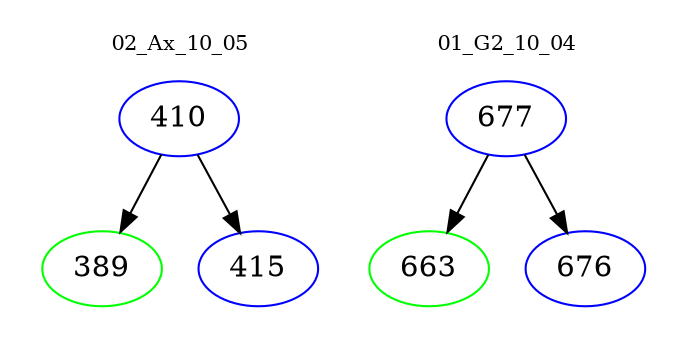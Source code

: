 digraph{
subgraph cluster_0 {
color = white
label = "02_Ax_10_05";
fontsize=10;
T0_410 [label="410", color="blue"]
T0_410 -> T0_389 [color="black"]
T0_389 [label="389", color="green"]
T0_410 -> T0_415 [color="black"]
T0_415 [label="415", color="blue"]
}
subgraph cluster_1 {
color = white
label = "01_G2_10_04";
fontsize=10;
T1_677 [label="677", color="blue"]
T1_677 -> T1_663 [color="black"]
T1_663 [label="663", color="green"]
T1_677 -> T1_676 [color="black"]
T1_676 [label="676", color="blue"]
}
}
